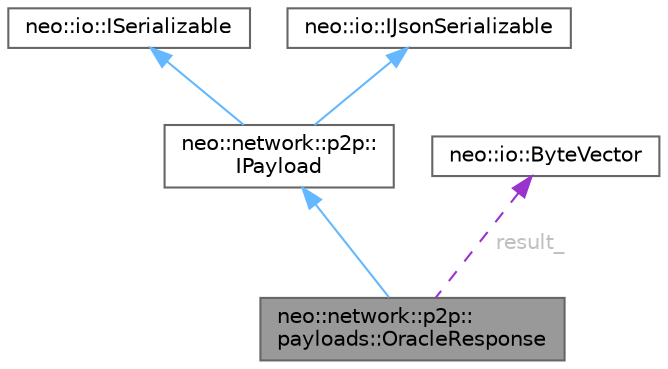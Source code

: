 digraph "neo::network::p2p::payloads::OracleResponse"
{
 // LATEX_PDF_SIZE
  bgcolor="transparent";
  edge [fontname=Helvetica,fontsize=10,labelfontname=Helvetica,labelfontsize=10];
  node [fontname=Helvetica,fontsize=10,shape=box,height=0.2,width=0.4];
  Node1 [id="Node000001",label="neo::network::p2p::\lpayloads::OracleResponse",height=0.2,width=0.4,color="gray40", fillcolor="grey60", style="filled", fontcolor="black",tooltip="Indicates that the transaction is an oracle response."];
  Node2 -> Node1 [id="edge1_Node000001_Node000002",dir="back",color="steelblue1",style="solid",tooltip=" "];
  Node2 [id="Node000002",label="neo::network::p2p::\lIPayload",height=0.2,width=0.4,color="gray40", fillcolor="white", style="filled",URL="$classneo_1_1network_1_1p2p_1_1_i_payload.html",tooltip="Interface for message payloads."];
  Node3 -> Node2 [id="edge2_Node000002_Node000003",dir="back",color="steelblue1",style="solid",tooltip=" "];
  Node3 [id="Node000003",label="neo::io::ISerializable",height=0.2,width=0.4,color="gray40", fillcolor="white", style="filled",URL="$classneo_1_1io_1_1_i_serializable.html",tooltip="Interface for objects that can be serialized/deserialized."];
  Node4 -> Node2 [id="edge3_Node000002_Node000004",dir="back",color="steelblue1",style="solid",tooltip=" "];
  Node4 [id="Node000004",label="neo::io::IJsonSerializable",height=0.2,width=0.4,color="gray40", fillcolor="white", style="filled",URL="$classneo_1_1io_1_1_i_json_serializable.html",tooltip="Interface for objects that can be serialized/deserialized to/from JSON."];
  Node5 -> Node1 [id="edge4_Node000001_Node000005",dir="back",color="darkorchid3",style="dashed",tooltip=" ",label=<<TABLE CELLBORDER="0" BORDER="0"><TR><TD VALIGN="top" ALIGN="LEFT" CELLPADDING="1" CELLSPACING="0">result_</TD></TR>
</TABLE>> ,fontcolor="grey" ];
  Node5 [id="Node000005",label="neo::io::ByteVector",height=0.2,width=0.4,color="gray40", fillcolor="white", style="filled",URL="$classneo_1_1io_1_1_byte_vector.html",tooltip="A mutable byte array with efficient operations."];
}

